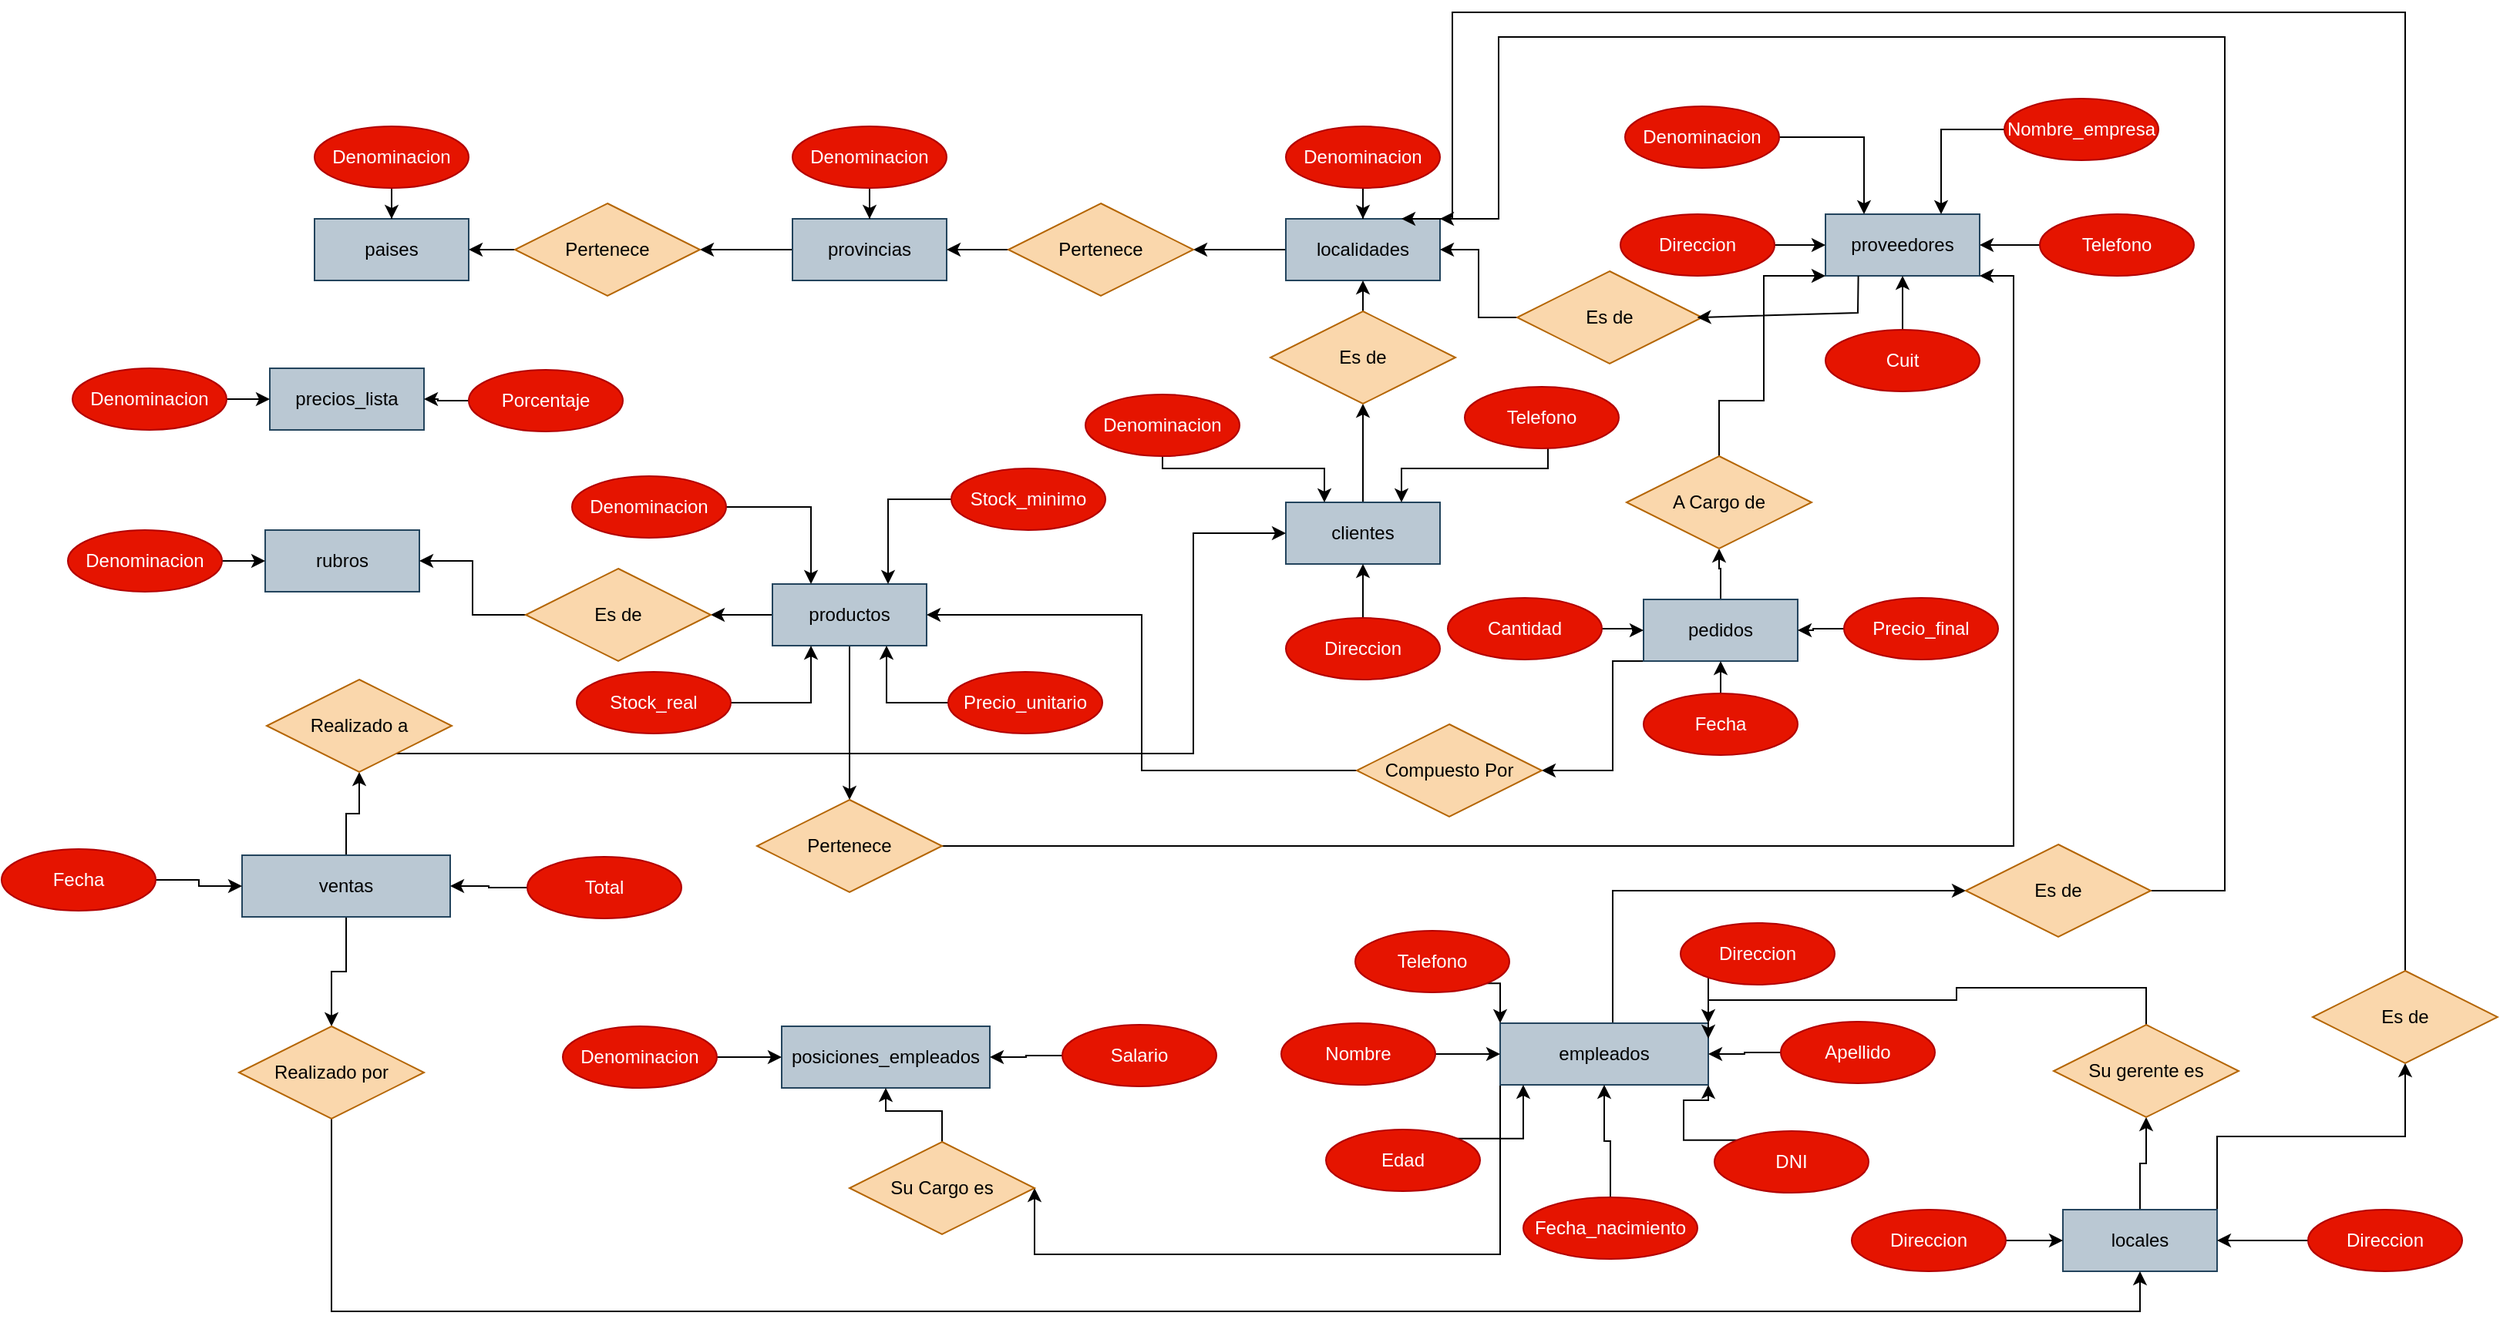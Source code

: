 <mxfile version="21.1.4" type="device">
  <diagram id="R2lEEEUBdFMjLlhIrx00" name="Page-1">
    <mxGraphModel dx="2809" dy="1298" grid="0" gridSize="10" guides="0" tooltips="1" connect="1" arrows="1" fold="1" page="0" pageScale="1" pageWidth="850" pageHeight="1100" math="0" shadow="0" extFonts="Permanent Marker^https://fonts.googleapis.com/css?family=Permanent+Marker">
      <root>
        <mxCell id="0" />
        <mxCell id="1" parent="0" />
        <mxCell id="sMTpCxFETzNP4Xw7vpNc-1" value="paises" style="whiteSpace=wrap;html=1;align=center;fillColor=#bac8d3;strokeColor=#23445d;" vertex="1" parent="1">
          <mxGeometry x="10" y="70" width="100" height="40" as="geometry" />
        </mxCell>
        <mxCell id="sMTpCxFETzNP4Xw7vpNc-4" style="edgeStyle=orthogonalEdgeStyle;rounded=0;orthogonalLoop=1;jettySize=auto;html=1;" edge="1" parent="1" source="sMTpCxFETzNP4Xw7vpNc-2" target="sMTpCxFETzNP4Xw7vpNc-1">
          <mxGeometry relative="1" as="geometry" />
        </mxCell>
        <mxCell id="sMTpCxFETzNP4Xw7vpNc-2" value="Denominacion" style="ellipse;whiteSpace=wrap;html=1;align=center;fillColor=#e51400;strokeColor=#B20000;fontColor=#ffffff;" vertex="1" parent="1">
          <mxGeometry x="10" y="10" width="100" height="40" as="geometry" />
        </mxCell>
        <mxCell id="sMTpCxFETzNP4Xw7vpNc-12" style="edgeStyle=orthogonalEdgeStyle;rounded=0;orthogonalLoop=1;jettySize=auto;html=1;entryX=1;entryY=0.5;entryDx=0;entryDy=0;" edge="1" parent="1" source="sMTpCxFETzNP4Xw7vpNc-7" target="sMTpCxFETzNP4Xw7vpNc-10">
          <mxGeometry relative="1" as="geometry" />
        </mxCell>
        <mxCell id="sMTpCxFETzNP4Xw7vpNc-7" value="provincias" style="whiteSpace=wrap;html=1;align=center;fillColor=#bac8d3;strokeColor=#23445d;" vertex="1" parent="1">
          <mxGeometry x="320" y="70" width="100" height="40" as="geometry" />
        </mxCell>
        <mxCell id="sMTpCxFETzNP4Xw7vpNc-8" style="edgeStyle=orthogonalEdgeStyle;rounded=0;orthogonalLoop=1;jettySize=auto;html=1;" edge="1" parent="1" source="sMTpCxFETzNP4Xw7vpNc-9" target="sMTpCxFETzNP4Xw7vpNc-7">
          <mxGeometry relative="1" as="geometry" />
        </mxCell>
        <mxCell id="sMTpCxFETzNP4Xw7vpNc-9" value="Denominacion" style="ellipse;whiteSpace=wrap;html=1;align=center;fillColor=#e51400;strokeColor=#B20000;fontColor=#ffffff;" vertex="1" parent="1">
          <mxGeometry x="320" y="10" width="100" height="40" as="geometry" />
        </mxCell>
        <mxCell id="sMTpCxFETzNP4Xw7vpNc-13" style="edgeStyle=orthogonalEdgeStyle;rounded=0;orthogonalLoop=1;jettySize=auto;html=1;exitX=0;exitY=0.5;exitDx=0;exitDy=0;" edge="1" parent="1" source="sMTpCxFETzNP4Xw7vpNc-10" target="sMTpCxFETzNP4Xw7vpNc-1">
          <mxGeometry relative="1" as="geometry" />
        </mxCell>
        <mxCell id="sMTpCxFETzNP4Xw7vpNc-10" value="Pertenece" style="shape=rhombus;perimeter=rhombusPerimeter;whiteSpace=wrap;html=1;align=center;fillColor=#fad7ac;strokeColor=#b46504;" vertex="1" parent="1">
          <mxGeometry x="140" y="60" width="120" height="60" as="geometry" />
        </mxCell>
        <mxCell id="sMTpCxFETzNP4Xw7vpNc-14" style="edgeStyle=orthogonalEdgeStyle;rounded=0;orthogonalLoop=1;jettySize=auto;html=1;entryX=1;entryY=0.5;entryDx=0;entryDy=0;" edge="1" parent="1" source="sMTpCxFETzNP4Xw7vpNc-15" target="sMTpCxFETzNP4Xw7vpNc-18">
          <mxGeometry relative="1" as="geometry" />
        </mxCell>
        <mxCell id="sMTpCxFETzNP4Xw7vpNc-15" value="localidades" style="whiteSpace=wrap;html=1;align=center;fillColor=#bac8d3;strokeColor=#23445d;" vertex="1" parent="1">
          <mxGeometry x="640" y="70" width="100" height="40" as="geometry" />
        </mxCell>
        <mxCell id="sMTpCxFETzNP4Xw7vpNc-16" style="edgeStyle=orthogonalEdgeStyle;rounded=0;orthogonalLoop=1;jettySize=auto;html=1;" edge="1" parent="1" source="sMTpCxFETzNP4Xw7vpNc-17" target="sMTpCxFETzNP4Xw7vpNc-15">
          <mxGeometry relative="1" as="geometry" />
        </mxCell>
        <mxCell id="sMTpCxFETzNP4Xw7vpNc-17" value="Denominacion" style="ellipse;whiteSpace=wrap;html=1;align=center;fillColor=#e51400;strokeColor=#B20000;fontColor=#ffffff;" vertex="1" parent="1">
          <mxGeometry x="640" y="10" width="100" height="40" as="geometry" />
        </mxCell>
        <mxCell id="sMTpCxFETzNP4Xw7vpNc-19" style="edgeStyle=orthogonalEdgeStyle;rounded=0;orthogonalLoop=1;jettySize=auto;html=1;" edge="1" parent="1" source="sMTpCxFETzNP4Xw7vpNc-18" target="sMTpCxFETzNP4Xw7vpNc-7">
          <mxGeometry relative="1" as="geometry" />
        </mxCell>
        <mxCell id="sMTpCxFETzNP4Xw7vpNc-18" value="Pertenece" style="shape=rhombus;perimeter=rhombusPerimeter;whiteSpace=wrap;html=1;align=center;fillColor=#fad7ac;strokeColor=#b46504;" vertex="1" parent="1">
          <mxGeometry x="460" y="60" width="120" height="60" as="geometry" />
        </mxCell>
        <mxCell id="sMTpCxFETzNP4Xw7vpNc-28" style="edgeStyle=orthogonalEdgeStyle;rounded=0;orthogonalLoop=1;jettySize=auto;html=1;entryX=0.5;entryY=1;entryDx=0;entryDy=0;" edge="1" parent="1" source="sMTpCxFETzNP4Xw7vpNc-20" target="sMTpCxFETzNP4Xw7vpNc-27">
          <mxGeometry relative="1" as="geometry" />
        </mxCell>
        <mxCell id="sMTpCxFETzNP4Xw7vpNc-20" value="clientes" style="whiteSpace=wrap;html=1;align=center;fillColor=#bac8d3;strokeColor=#23445d;" vertex="1" parent="1">
          <mxGeometry x="640" y="254" width="100" height="40" as="geometry" />
        </mxCell>
        <mxCell id="sMTpCxFETzNP4Xw7vpNc-24" style="edgeStyle=orthogonalEdgeStyle;rounded=0;orthogonalLoop=1;jettySize=auto;html=1;entryX=0.25;entryY=0;entryDx=0;entryDy=0;" edge="1" parent="1" source="sMTpCxFETzNP4Xw7vpNc-21" target="sMTpCxFETzNP4Xw7vpNc-20">
          <mxGeometry relative="1" as="geometry">
            <Array as="points">
              <mxPoint x="560" y="232" />
              <mxPoint x="665" y="232" />
            </Array>
          </mxGeometry>
        </mxCell>
        <mxCell id="sMTpCxFETzNP4Xw7vpNc-21" value="Denominacion" style="ellipse;whiteSpace=wrap;html=1;align=center;fillColor=#e51400;strokeColor=#B20000;fontColor=#ffffff;" vertex="1" parent="1">
          <mxGeometry x="510" y="184" width="100" height="40" as="geometry" />
        </mxCell>
        <mxCell id="sMTpCxFETzNP4Xw7vpNc-26" style="edgeStyle=orthogonalEdgeStyle;rounded=0;orthogonalLoop=1;jettySize=auto;html=1;entryX=0.75;entryY=0;entryDx=0;entryDy=0;" edge="1" parent="1" source="sMTpCxFETzNP4Xw7vpNc-22" target="sMTpCxFETzNP4Xw7vpNc-20">
          <mxGeometry relative="1" as="geometry">
            <Array as="points">
              <mxPoint x="810" y="232" />
              <mxPoint x="715" y="232" />
            </Array>
          </mxGeometry>
        </mxCell>
        <mxCell id="sMTpCxFETzNP4Xw7vpNc-22" value="Telefono" style="ellipse;whiteSpace=wrap;html=1;align=center;fillColor=#e51400;strokeColor=#B20000;fontColor=#ffffff;" vertex="1" parent="1">
          <mxGeometry x="756" y="179" width="100" height="40" as="geometry" />
        </mxCell>
        <mxCell id="sMTpCxFETzNP4Xw7vpNc-25" style="edgeStyle=orthogonalEdgeStyle;rounded=0;orthogonalLoop=1;jettySize=auto;html=1;" edge="1" parent="1" source="sMTpCxFETzNP4Xw7vpNc-23" target="sMTpCxFETzNP4Xw7vpNc-20">
          <mxGeometry relative="1" as="geometry" />
        </mxCell>
        <mxCell id="sMTpCxFETzNP4Xw7vpNc-23" value="Direccion" style="ellipse;whiteSpace=wrap;html=1;align=center;fillColor=#e51400;strokeColor=#B20000;fontColor=#ffffff;" vertex="1" parent="1">
          <mxGeometry x="640" y="329" width="100" height="40" as="geometry" />
        </mxCell>
        <mxCell id="sMTpCxFETzNP4Xw7vpNc-29" style="edgeStyle=orthogonalEdgeStyle;rounded=0;orthogonalLoop=1;jettySize=auto;html=1;exitX=0.5;exitY=0;exitDx=0;exitDy=0;entryX=0.5;entryY=1;entryDx=0;entryDy=0;" edge="1" parent="1" source="sMTpCxFETzNP4Xw7vpNc-27" target="sMTpCxFETzNP4Xw7vpNc-15">
          <mxGeometry relative="1" as="geometry" />
        </mxCell>
        <mxCell id="sMTpCxFETzNP4Xw7vpNc-27" value="Es de" style="shape=rhombus;perimeter=rhombusPerimeter;whiteSpace=wrap;html=1;align=center;fillColor=#fad7ac;strokeColor=#b46504;" vertex="1" parent="1">
          <mxGeometry x="630" y="130" width="120" height="60" as="geometry" />
        </mxCell>
        <mxCell id="sMTpCxFETzNP4Xw7vpNc-30" value="precios_lista" style="whiteSpace=wrap;html=1;align=center;fillColor=#bac8d3;strokeColor=#23445d;" vertex="1" parent="1">
          <mxGeometry x="-19" y="167" width="100" height="40" as="geometry" />
        </mxCell>
        <mxCell id="sMTpCxFETzNP4Xw7vpNc-34" style="edgeStyle=orthogonalEdgeStyle;rounded=0;orthogonalLoop=1;jettySize=auto;html=1;" edge="1" parent="1" source="sMTpCxFETzNP4Xw7vpNc-31" target="sMTpCxFETzNP4Xw7vpNc-30">
          <mxGeometry relative="1" as="geometry" />
        </mxCell>
        <mxCell id="sMTpCxFETzNP4Xw7vpNc-31" value="Denominacion" style="ellipse;whiteSpace=wrap;html=1;align=center;fillColor=#e51400;strokeColor=#B20000;fontColor=#ffffff;" vertex="1" parent="1">
          <mxGeometry x="-147" y="167" width="100" height="40" as="geometry" />
        </mxCell>
        <mxCell id="sMTpCxFETzNP4Xw7vpNc-33" style="edgeStyle=orthogonalEdgeStyle;rounded=0;orthogonalLoop=1;jettySize=auto;html=1;" edge="1" parent="1" source="sMTpCxFETzNP4Xw7vpNc-32" target="sMTpCxFETzNP4Xw7vpNc-30">
          <mxGeometry relative="1" as="geometry" />
        </mxCell>
        <mxCell id="sMTpCxFETzNP4Xw7vpNc-32" value="Porcentaje" style="ellipse;whiteSpace=wrap;html=1;align=center;fillColor=#e51400;strokeColor=#B20000;fontColor=#ffffff;" vertex="1" parent="1">
          <mxGeometry x="110" y="168" width="100" height="40" as="geometry" />
        </mxCell>
        <mxCell id="sMTpCxFETzNP4Xw7vpNc-39" value="rubros" style="whiteSpace=wrap;html=1;align=center;fillColor=#bac8d3;strokeColor=#23445d;" vertex="1" parent="1">
          <mxGeometry x="-22" y="272" width="100" height="40" as="geometry" />
        </mxCell>
        <mxCell id="sMTpCxFETzNP4Xw7vpNc-41" style="edgeStyle=orthogonalEdgeStyle;rounded=0;orthogonalLoop=1;jettySize=auto;html=1;" edge="1" parent="1" source="sMTpCxFETzNP4Xw7vpNc-40" target="sMTpCxFETzNP4Xw7vpNc-39">
          <mxGeometry relative="1" as="geometry" />
        </mxCell>
        <mxCell id="sMTpCxFETzNP4Xw7vpNc-40" value="Denominacion" style="ellipse;whiteSpace=wrap;html=1;align=center;fillColor=#e51400;strokeColor=#B20000;fontColor=#ffffff;" vertex="1" parent="1">
          <mxGeometry x="-150" y="272" width="100" height="40" as="geometry" />
        </mxCell>
        <mxCell id="sMTpCxFETzNP4Xw7vpNc-42" value="proveedores" style="whiteSpace=wrap;html=1;align=center;fillColor=#bac8d3;strokeColor=#23445d;" vertex="1" parent="1">
          <mxGeometry x="990" y="67" width="100" height="40" as="geometry" />
        </mxCell>
        <mxCell id="sMTpCxFETzNP4Xw7vpNc-48" style="edgeStyle=orthogonalEdgeStyle;rounded=0;orthogonalLoop=1;jettySize=auto;html=1;entryX=0.25;entryY=0;entryDx=0;entryDy=0;" edge="1" parent="1" source="sMTpCxFETzNP4Xw7vpNc-43" target="sMTpCxFETzNP4Xw7vpNc-42">
          <mxGeometry relative="1" as="geometry" />
        </mxCell>
        <mxCell id="sMTpCxFETzNP4Xw7vpNc-43" value="Denominacion" style="ellipse;whiteSpace=wrap;html=1;align=center;fillColor=#e51400;strokeColor=#B20000;fontColor=#ffffff;" vertex="1" parent="1">
          <mxGeometry x="860" y="-3" width="100" height="40" as="geometry" />
        </mxCell>
        <mxCell id="sMTpCxFETzNP4Xw7vpNc-49" style="edgeStyle=orthogonalEdgeStyle;rounded=0;orthogonalLoop=1;jettySize=auto;html=1;entryX=0.75;entryY=0;entryDx=0;entryDy=0;" edge="1" parent="1" source="sMTpCxFETzNP4Xw7vpNc-44" target="sMTpCxFETzNP4Xw7vpNc-42">
          <mxGeometry relative="1" as="geometry" />
        </mxCell>
        <mxCell id="sMTpCxFETzNP4Xw7vpNc-44" value="Nombre_empresa" style="ellipse;whiteSpace=wrap;html=1;align=center;fillColor=#e51400;strokeColor=#B20000;fontColor=#ffffff;" vertex="1" parent="1">
          <mxGeometry x="1106" y="-8" width="100" height="40" as="geometry" />
        </mxCell>
        <mxCell id="sMTpCxFETzNP4Xw7vpNc-52" style="edgeStyle=orthogonalEdgeStyle;rounded=0;orthogonalLoop=1;jettySize=auto;html=1;" edge="1" parent="1" source="sMTpCxFETzNP4Xw7vpNc-45" target="sMTpCxFETzNP4Xw7vpNc-42">
          <mxGeometry relative="1" as="geometry" />
        </mxCell>
        <mxCell id="sMTpCxFETzNP4Xw7vpNc-45" value="Cuit" style="ellipse;whiteSpace=wrap;html=1;align=center;fillColor=#e51400;strokeColor=#B20000;fontColor=#ffffff;" vertex="1" parent="1">
          <mxGeometry x="990" y="142" width="100" height="40" as="geometry" />
        </mxCell>
        <mxCell id="sMTpCxFETzNP4Xw7vpNc-51" style="edgeStyle=orthogonalEdgeStyle;rounded=0;orthogonalLoop=1;jettySize=auto;html=1;" edge="1" parent="1" source="sMTpCxFETzNP4Xw7vpNc-46" target="sMTpCxFETzNP4Xw7vpNc-42">
          <mxGeometry relative="1" as="geometry" />
        </mxCell>
        <mxCell id="sMTpCxFETzNP4Xw7vpNc-46" value="Direccion" style="ellipse;whiteSpace=wrap;html=1;align=center;fillColor=#e51400;strokeColor=#B20000;fontColor=#ffffff;" vertex="1" parent="1">
          <mxGeometry x="857" y="67" width="100" height="40" as="geometry" />
        </mxCell>
        <mxCell id="sMTpCxFETzNP4Xw7vpNc-50" style="edgeStyle=orthogonalEdgeStyle;rounded=0;orthogonalLoop=1;jettySize=auto;html=1;" edge="1" parent="1" source="sMTpCxFETzNP4Xw7vpNc-47" target="sMTpCxFETzNP4Xw7vpNc-42">
          <mxGeometry relative="1" as="geometry" />
        </mxCell>
        <mxCell id="sMTpCxFETzNP4Xw7vpNc-47" value="Telefono" style="ellipse;whiteSpace=wrap;html=1;align=center;fillColor=#e51400;strokeColor=#B20000;fontColor=#ffffff;" vertex="1" parent="1">
          <mxGeometry x="1129" y="67" width="100" height="40" as="geometry" />
        </mxCell>
        <mxCell id="sMTpCxFETzNP4Xw7vpNc-55" style="edgeStyle=orthogonalEdgeStyle;rounded=0;orthogonalLoop=1;jettySize=auto;html=1;" edge="1" parent="1" source="sMTpCxFETzNP4Xw7vpNc-53" target="sMTpCxFETzNP4Xw7vpNc-15">
          <mxGeometry relative="1" as="geometry" />
        </mxCell>
        <mxCell id="sMTpCxFETzNP4Xw7vpNc-53" value="Es de" style="shape=rhombus;perimeter=rhombusPerimeter;whiteSpace=wrap;html=1;align=center;fillColor=#fad7ac;strokeColor=#b46504;" vertex="1" parent="1">
          <mxGeometry x="790" y="104" width="120" height="60" as="geometry" />
        </mxCell>
        <mxCell id="sMTpCxFETzNP4Xw7vpNc-54" value="" style="endArrow=classic;html=1;rounded=0;exitX=0.213;exitY=1.004;exitDx=0;exitDy=0;exitPerimeter=0;entryX=0.973;entryY=0.5;entryDx=0;entryDy=0;entryPerimeter=0;" edge="1" parent="1" source="sMTpCxFETzNP4Xw7vpNc-42" target="sMTpCxFETzNP4Xw7vpNc-53">
          <mxGeometry width="50" height="50" relative="1" as="geometry">
            <mxPoint x="717" y="154" as="sourcePoint" />
            <mxPoint x="767" y="104" as="targetPoint" />
            <Array as="points">
              <mxPoint x="1011" y="131" />
            </Array>
          </mxGeometry>
        </mxCell>
        <mxCell id="sMTpCxFETzNP4Xw7vpNc-70" style="edgeStyle=orthogonalEdgeStyle;rounded=0;orthogonalLoop=1;jettySize=auto;html=1;entryX=0.5;entryY=0;entryDx=0;entryDy=0;" edge="1" parent="1" source="sMTpCxFETzNP4Xw7vpNc-56" target="sMTpCxFETzNP4Xw7vpNc-69">
          <mxGeometry relative="1" as="geometry" />
        </mxCell>
        <mxCell id="sMTpCxFETzNP4Xw7vpNc-73" style="edgeStyle=orthogonalEdgeStyle;rounded=0;orthogonalLoop=1;jettySize=auto;html=1;entryX=1;entryY=0.5;entryDx=0;entryDy=0;" edge="1" parent="1" source="sMTpCxFETzNP4Xw7vpNc-56" target="sMTpCxFETzNP4Xw7vpNc-72">
          <mxGeometry relative="1" as="geometry" />
        </mxCell>
        <mxCell id="sMTpCxFETzNP4Xw7vpNc-56" value="productos" style="whiteSpace=wrap;html=1;align=center;fillColor=#bac8d3;strokeColor=#23445d;" vertex="1" parent="1">
          <mxGeometry x="307" y="307" width="100" height="40" as="geometry" />
        </mxCell>
        <mxCell id="sMTpCxFETzNP4Xw7vpNc-57" style="edgeStyle=orthogonalEdgeStyle;rounded=0;orthogonalLoop=1;jettySize=auto;html=1;entryX=0.25;entryY=0;entryDx=0;entryDy=0;" edge="1" parent="1" source="sMTpCxFETzNP4Xw7vpNc-58" target="sMTpCxFETzNP4Xw7vpNc-56">
          <mxGeometry relative="1" as="geometry" />
        </mxCell>
        <mxCell id="sMTpCxFETzNP4Xw7vpNc-58" value="Denominacion" style="ellipse;whiteSpace=wrap;html=1;align=center;fillColor=#e51400;strokeColor=#B20000;fontColor=#ffffff;" vertex="1" parent="1">
          <mxGeometry x="177" y="237" width="100" height="40" as="geometry" />
        </mxCell>
        <mxCell id="sMTpCxFETzNP4Xw7vpNc-59" style="edgeStyle=orthogonalEdgeStyle;rounded=0;orthogonalLoop=1;jettySize=auto;html=1;entryX=0.75;entryY=0;entryDx=0;entryDy=0;" edge="1" parent="1" source="sMTpCxFETzNP4Xw7vpNc-60" target="sMTpCxFETzNP4Xw7vpNc-56">
          <mxGeometry relative="1" as="geometry" />
        </mxCell>
        <mxCell id="sMTpCxFETzNP4Xw7vpNc-60" value="Stock_minimo" style="ellipse;whiteSpace=wrap;html=1;align=center;fillColor=#e51400;strokeColor=#B20000;fontColor=#ffffff;" vertex="1" parent="1">
          <mxGeometry x="423" y="232" width="100" height="40" as="geometry" />
        </mxCell>
        <mxCell id="sMTpCxFETzNP4Xw7vpNc-63" style="edgeStyle=orthogonalEdgeStyle;rounded=0;orthogonalLoop=1;jettySize=auto;html=1;" edge="1" parent="1" source="sMTpCxFETzNP4Xw7vpNc-64" target="sMTpCxFETzNP4Xw7vpNc-56">
          <mxGeometry relative="1" as="geometry">
            <Array as="points">
              <mxPoint x="332" y="384" />
            </Array>
          </mxGeometry>
        </mxCell>
        <mxCell id="sMTpCxFETzNP4Xw7vpNc-64" value="Stock_real" style="ellipse;whiteSpace=wrap;html=1;align=center;fillColor=#e51400;strokeColor=#B20000;fontColor=#ffffff;" vertex="1" parent="1">
          <mxGeometry x="180" y="364" width="100" height="40" as="geometry" />
        </mxCell>
        <mxCell id="sMTpCxFETzNP4Xw7vpNc-65" style="edgeStyle=orthogonalEdgeStyle;rounded=0;orthogonalLoop=1;jettySize=auto;html=1;" edge="1" parent="1" source="sMTpCxFETzNP4Xw7vpNc-66" target="sMTpCxFETzNP4Xw7vpNc-56">
          <mxGeometry relative="1" as="geometry">
            <Array as="points">
              <mxPoint x="381" y="384" />
            </Array>
          </mxGeometry>
        </mxCell>
        <mxCell id="sMTpCxFETzNP4Xw7vpNc-66" value="Precio_unitario" style="ellipse;whiteSpace=wrap;html=1;align=center;fillColor=#e51400;strokeColor=#B20000;fontColor=#ffffff;" vertex="1" parent="1">
          <mxGeometry x="421" y="364" width="100" height="40" as="geometry" />
        </mxCell>
        <mxCell id="sMTpCxFETzNP4Xw7vpNc-71" style="edgeStyle=orthogonalEdgeStyle;rounded=0;orthogonalLoop=1;jettySize=auto;html=1;exitX=1;exitY=0.5;exitDx=0;exitDy=0;entryX=1;entryY=1;entryDx=0;entryDy=0;" edge="1" parent="1" source="sMTpCxFETzNP4Xw7vpNc-69" target="sMTpCxFETzNP4Xw7vpNc-42">
          <mxGeometry relative="1" as="geometry">
            <Array as="points">
              <mxPoint x="1112" y="477" />
              <mxPoint x="1112" y="107" />
            </Array>
          </mxGeometry>
        </mxCell>
        <mxCell id="sMTpCxFETzNP4Xw7vpNc-69" value="Pertenece" style="shape=rhombus;perimeter=rhombusPerimeter;whiteSpace=wrap;html=1;align=center;fillColor=#fad7ac;strokeColor=#b46504;" vertex="1" parent="1">
          <mxGeometry x="297" y="447" width="120" height="60" as="geometry" />
        </mxCell>
        <mxCell id="sMTpCxFETzNP4Xw7vpNc-74" style="edgeStyle=orthogonalEdgeStyle;rounded=0;orthogonalLoop=1;jettySize=auto;html=1;" edge="1" parent="1" source="sMTpCxFETzNP4Xw7vpNc-72" target="sMTpCxFETzNP4Xw7vpNc-39">
          <mxGeometry relative="1" as="geometry" />
        </mxCell>
        <mxCell id="sMTpCxFETzNP4Xw7vpNc-72" value="Es de" style="shape=rhombus;perimeter=rhombusPerimeter;whiteSpace=wrap;html=1;align=center;fillColor=#fad7ac;strokeColor=#b46504;" vertex="1" parent="1">
          <mxGeometry x="147" y="297" width="120" height="60" as="geometry" />
        </mxCell>
        <mxCell id="sMTpCxFETzNP4Xw7vpNc-86" style="edgeStyle=orthogonalEdgeStyle;rounded=0;orthogonalLoop=1;jettySize=auto;html=1;exitX=0;exitY=1;exitDx=0;exitDy=0;entryX=1;entryY=0.5;entryDx=0;entryDy=0;" edge="1" parent="1" source="sMTpCxFETzNP4Xw7vpNc-75" target="sMTpCxFETzNP4Xw7vpNc-85">
          <mxGeometry relative="1" as="geometry">
            <Array as="points">
              <mxPoint x="852" y="357" />
              <mxPoint x="852" y="428" />
            </Array>
          </mxGeometry>
        </mxCell>
        <mxCell id="sMTpCxFETzNP4Xw7vpNc-89" style="edgeStyle=orthogonalEdgeStyle;rounded=0;orthogonalLoop=1;jettySize=auto;html=1;" edge="1" parent="1" source="sMTpCxFETzNP4Xw7vpNc-75" target="sMTpCxFETzNP4Xw7vpNc-88">
          <mxGeometry relative="1" as="geometry" />
        </mxCell>
        <mxCell id="sMTpCxFETzNP4Xw7vpNc-75" value="pedidos" style="whiteSpace=wrap;html=1;align=center;fillColor=#bac8d3;strokeColor=#23445d;" vertex="1" parent="1">
          <mxGeometry x="872" y="317" width="100" height="40" as="geometry" />
        </mxCell>
        <mxCell id="sMTpCxFETzNP4Xw7vpNc-82" style="edgeStyle=orthogonalEdgeStyle;rounded=0;orthogonalLoop=1;jettySize=auto;html=1;" edge="1" parent="1" source="sMTpCxFETzNP4Xw7vpNc-78" target="sMTpCxFETzNP4Xw7vpNc-75">
          <mxGeometry relative="1" as="geometry" />
        </mxCell>
        <mxCell id="sMTpCxFETzNP4Xw7vpNc-78" value="Fecha" style="ellipse;whiteSpace=wrap;html=1;align=center;fillColor=#e51400;strokeColor=#B20000;fontColor=#ffffff;" vertex="1" parent="1">
          <mxGeometry x="872" y="378" width="100" height="40" as="geometry" />
        </mxCell>
        <mxCell id="sMTpCxFETzNP4Xw7vpNc-83" style="edgeStyle=orthogonalEdgeStyle;rounded=0;orthogonalLoop=1;jettySize=auto;html=1;" edge="1" parent="1" source="sMTpCxFETzNP4Xw7vpNc-79" target="sMTpCxFETzNP4Xw7vpNc-75">
          <mxGeometry relative="1" as="geometry" />
        </mxCell>
        <mxCell id="sMTpCxFETzNP4Xw7vpNc-79" value="Cantidad" style="ellipse;whiteSpace=wrap;html=1;align=center;fillColor=#e51400;strokeColor=#B20000;fontColor=#ffffff;" vertex="1" parent="1">
          <mxGeometry x="745" y="316" width="100" height="40" as="geometry" />
        </mxCell>
        <mxCell id="sMTpCxFETzNP4Xw7vpNc-84" style="edgeStyle=orthogonalEdgeStyle;rounded=0;orthogonalLoop=1;jettySize=auto;html=1;" edge="1" parent="1" source="sMTpCxFETzNP4Xw7vpNc-80" target="sMTpCxFETzNP4Xw7vpNc-75">
          <mxGeometry relative="1" as="geometry" />
        </mxCell>
        <mxCell id="sMTpCxFETzNP4Xw7vpNc-80" value="Precio_final" style="ellipse;whiteSpace=wrap;html=1;align=center;fillColor=#e51400;strokeColor=#B20000;fontColor=#ffffff;" vertex="1" parent="1">
          <mxGeometry x="1002" y="316" width="100" height="40" as="geometry" />
        </mxCell>
        <mxCell id="sMTpCxFETzNP4Xw7vpNc-87" style="edgeStyle=orthogonalEdgeStyle;rounded=0;orthogonalLoop=1;jettySize=auto;html=1;entryX=1;entryY=0.5;entryDx=0;entryDy=0;" edge="1" parent="1" source="sMTpCxFETzNP4Xw7vpNc-85" target="sMTpCxFETzNP4Xw7vpNc-56">
          <mxGeometry relative="1" as="geometry" />
        </mxCell>
        <mxCell id="sMTpCxFETzNP4Xw7vpNc-85" value="Compuesto Por" style="shape=rhombus;perimeter=rhombusPerimeter;whiteSpace=wrap;html=1;align=center;fillColor=#fad7ac;strokeColor=#b46504;" vertex="1" parent="1">
          <mxGeometry x="686" y="398" width="120" height="60" as="geometry" />
        </mxCell>
        <mxCell id="sMTpCxFETzNP4Xw7vpNc-90" style="edgeStyle=orthogonalEdgeStyle;rounded=0;orthogonalLoop=1;jettySize=auto;html=1;entryX=0;entryY=1;entryDx=0;entryDy=0;exitX=0.5;exitY=0;exitDx=0;exitDy=0;" edge="1" parent="1" source="sMTpCxFETzNP4Xw7vpNc-88" target="sMTpCxFETzNP4Xw7vpNc-42">
          <mxGeometry relative="1" as="geometry">
            <Array as="points">
              <mxPoint x="921" y="188" />
              <mxPoint x="950" y="188" />
              <mxPoint x="950" y="107" />
            </Array>
          </mxGeometry>
        </mxCell>
        <mxCell id="sMTpCxFETzNP4Xw7vpNc-88" value="A Cargo de" style="shape=rhombus;perimeter=rhombusPerimeter;whiteSpace=wrap;html=1;align=center;fillColor=#fad7ac;strokeColor=#b46504;" vertex="1" parent="1">
          <mxGeometry x="861" y="224" width="120" height="60" as="geometry" />
        </mxCell>
        <mxCell id="sMTpCxFETzNP4Xw7vpNc-91" value="posiciones_empleados" style="whiteSpace=wrap;html=1;align=center;fillColor=#bac8d3;strokeColor=#23445d;" vertex="1" parent="1">
          <mxGeometry x="313" y="594" width="135" height="40" as="geometry" />
        </mxCell>
        <mxCell id="sMTpCxFETzNP4Xw7vpNc-95" style="edgeStyle=orthogonalEdgeStyle;rounded=0;orthogonalLoop=1;jettySize=auto;html=1;" edge="1" parent="1" source="sMTpCxFETzNP4Xw7vpNc-92" target="sMTpCxFETzNP4Xw7vpNc-91">
          <mxGeometry relative="1" as="geometry" />
        </mxCell>
        <mxCell id="sMTpCxFETzNP4Xw7vpNc-92" value="Denominacion" style="ellipse;whiteSpace=wrap;html=1;align=center;fillColor=#e51400;strokeColor=#B20000;fontColor=#ffffff;" vertex="1" parent="1">
          <mxGeometry x="171" y="594" width="100" height="40" as="geometry" />
        </mxCell>
        <mxCell id="sMTpCxFETzNP4Xw7vpNc-94" style="edgeStyle=orthogonalEdgeStyle;rounded=0;orthogonalLoop=1;jettySize=auto;html=1;entryX=1;entryY=0.5;entryDx=0;entryDy=0;" edge="1" parent="1" source="sMTpCxFETzNP4Xw7vpNc-93" target="sMTpCxFETzNP4Xw7vpNc-91">
          <mxGeometry relative="1" as="geometry" />
        </mxCell>
        <mxCell id="sMTpCxFETzNP4Xw7vpNc-93" value="Salario" style="ellipse;whiteSpace=wrap;html=1;align=center;fillColor=#e51400;strokeColor=#B20000;fontColor=#ffffff;" vertex="1" parent="1">
          <mxGeometry x="495" y="593" width="100" height="40" as="geometry" />
        </mxCell>
        <mxCell id="sMTpCxFETzNP4Xw7vpNc-112" style="edgeStyle=orthogonalEdgeStyle;rounded=0;orthogonalLoop=1;jettySize=auto;html=1;exitX=0;exitY=1;exitDx=0;exitDy=0;entryX=1;entryY=0.5;entryDx=0;entryDy=0;" edge="1" parent="1" source="sMTpCxFETzNP4Xw7vpNc-96" target="sMTpCxFETzNP4Xw7vpNc-111">
          <mxGeometry relative="1" as="geometry">
            <Array as="points">
              <mxPoint x="779" y="742" />
              <mxPoint x="477" y="742" />
            </Array>
          </mxGeometry>
        </mxCell>
        <mxCell id="sMTpCxFETzNP4Xw7vpNc-115" style="edgeStyle=orthogonalEdgeStyle;rounded=0;orthogonalLoop=1;jettySize=auto;html=1;entryX=0;entryY=0.5;entryDx=0;entryDy=0;" edge="1" parent="1" source="sMTpCxFETzNP4Xw7vpNc-96" target="sMTpCxFETzNP4Xw7vpNc-114">
          <mxGeometry relative="1" as="geometry">
            <Array as="points">
              <mxPoint x="852" y="506" />
            </Array>
          </mxGeometry>
        </mxCell>
        <mxCell id="sMTpCxFETzNP4Xw7vpNc-96" value="empleados" style="whiteSpace=wrap;html=1;align=center;fillColor=#bac8d3;strokeColor=#23445d;" vertex="1" parent="1">
          <mxGeometry x="779" y="592" width="135" height="40" as="geometry" />
        </mxCell>
        <mxCell id="sMTpCxFETzNP4Xw7vpNc-104" style="edgeStyle=orthogonalEdgeStyle;rounded=0;orthogonalLoop=1;jettySize=auto;html=1;" edge="1" parent="1" source="sMTpCxFETzNP4Xw7vpNc-97" target="sMTpCxFETzNP4Xw7vpNc-96">
          <mxGeometry relative="1" as="geometry" />
        </mxCell>
        <mxCell id="sMTpCxFETzNP4Xw7vpNc-97" value="Nombre" style="ellipse;whiteSpace=wrap;html=1;align=center;fillColor=#e51400;strokeColor=#B20000;fontColor=#ffffff;" vertex="1" parent="1">
          <mxGeometry x="637" y="592" width="100" height="40" as="geometry" />
        </mxCell>
        <mxCell id="sMTpCxFETzNP4Xw7vpNc-107" value="" style="edgeStyle=orthogonalEdgeStyle;rounded=0;orthogonalLoop=1;jettySize=auto;html=1;" edge="1" parent="1" source="sMTpCxFETzNP4Xw7vpNc-98" target="sMTpCxFETzNP4Xw7vpNc-96">
          <mxGeometry relative="1" as="geometry" />
        </mxCell>
        <mxCell id="sMTpCxFETzNP4Xw7vpNc-98" value="Apellido" style="ellipse;whiteSpace=wrap;html=1;align=center;fillColor=#e51400;strokeColor=#B20000;fontColor=#ffffff;" vertex="1" parent="1">
          <mxGeometry x="961" y="591" width="100" height="40" as="geometry" />
        </mxCell>
        <mxCell id="sMTpCxFETzNP4Xw7vpNc-110" style="edgeStyle=orthogonalEdgeStyle;rounded=0;orthogonalLoop=1;jettySize=auto;html=1;exitX=1;exitY=0;exitDx=0;exitDy=0;entryX=0.111;entryY=1.001;entryDx=0;entryDy=0;entryPerimeter=0;" edge="1" parent="1" source="sMTpCxFETzNP4Xw7vpNc-99" target="sMTpCxFETzNP4Xw7vpNc-96">
          <mxGeometry relative="1" as="geometry" />
        </mxCell>
        <mxCell id="sMTpCxFETzNP4Xw7vpNc-99" value="Edad" style="ellipse;whiteSpace=wrap;html=1;align=center;fillColor=#e51400;strokeColor=#B20000;fontColor=#ffffff;" vertex="1" parent="1">
          <mxGeometry x="666" y="661" width="100" height="40" as="geometry" />
        </mxCell>
        <mxCell id="sMTpCxFETzNP4Xw7vpNc-108" style="edgeStyle=orthogonalEdgeStyle;rounded=0;orthogonalLoop=1;jettySize=auto;html=1;exitX=0;exitY=0;exitDx=0;exitDy=0;entryX=1;entryY=1;entryDx=0;entryDy=0;" edge="1" parent="1" source="sMTpCxFETzNP4Xw7vpNc-100" target="sMTpCxFETzNP4Xw7vpNc-96">
          <mxGeometry relative="1" as="geometry" />
        </mxCell>
        <mxCell id="sMTpCxFETzNP4Xw7vpNc-100" value="DNI" style="ellipse;whiteSpace=wrap;html=1;align=center;fillColor=#e51400;strokeColor=#B20000;fontColor=#ffffff;" vertex="1" parent="1">
          <mxGeometry x="918" y="662" width="100" height="40" as="geometry" />
        </mxCell>
        <mxCell id="sMTpCxFETzNP4Xw7vpNc-105" style="edgeStyle=orthogonalEdgeStyle;rounded=0;orthogonalLoop=1;jettySize=auto;html=1;exitX=1;exitY=1;exitDx=0;exitDy=0;entryX=0;entryY=0;entryDx=0;entryDy=0;" edge="1" parent="1" source="sMTpCxFETzNP4Xw7vpNc-101" target="sMTpCxFETzNP4Xw7vpNc-96">
          <mxGeometry relative="1" as="geometry" />
        </mxCell>
        <mxCell id="sMTpCxFETzNP4Xw7vpNc-101" value="Telefono" style="ellipse;whiteSpace=wrap;html=1;align=center;fillColor=#e51400;strokeColor=#B20000;fontColor=#ffffff;" vertex="1" parent="1">
          <mxGeometry x="685" y="532" width="100" height="40" as="geometry" />
        </mxCell>
        <mxCell id="sMTpCxFETzNP4Xw7vpNc-106" style="edgeStyle=orthogonalEdgeStyle;rounded=0;orthogonalLoop=1;jettySize=auto;html=1;exitX=0;exitY=1;exitDx=0;exitDy=0;entryX=1;entryY=0;entryDx=0;entryDy=0;" edge="1" parent="1" source="sMTpCxFETzNP4Xw7vpNc-102" target="sMTpCxFETzNP4Xw7vpNc-96">
          <mxGeometry relative="1" as="geometry" />
        </mxCell>
        <mxCell id="sMTpCxFETzNP4Xw7vpNc-102" value="Direccion" style="ellipse;whiteSpace=wrap;html=1;align=center;fillColor=#e51400;strokeColor=#B20000;fontColor=#ffffff;" vertex="1" parent="1">
          <mxGeometry x="896" y="527" width="100" height="40" as="geometry" />
        </mxCell>
        <mxCell id="sMTpCxFETzNP4Xw7vpNc-109" style="edgeStyle=orthogonalEdgeStyle;rounded=0;orthogonalLoop=1;jettySize=auto;html=1;entryX=0.5;entryY=1;entryDx=0;entryDy=0;" edge="1" parent="1" source="sMTpCxFETzNP4Xw7vpNc-103" target="sMTpCxFETzNP4Xw7vpNc-96">
          <mxGeometry relative="1" as="geometry" />
        </mxCell>
        <mxCell id="sMTpCxFETzNP4Xw7vpNc-103" value="Fecha_nacimiento" style="ellipse;whiteSpace=wrap;html=1;align=center;fillColor=#e51400;strokeColor=#B20000;fontColor=#ffffff;" vertex="1" parent="1">
          <mxGeometry x="794" y="705" width="113" height="40" as="geometry" />
        </mxCell>
        <mxCell id="sMTpCxFETzNP4Xw7vpNc-113" style="edgeStyle=orthogonalEdgeStyle;rounded=0;orthogonalLoop=1;jettySize=auto;html=1;exitX=0.5;exitY=0;exitDx=0;exitDy=0;" edge="1" parent="1" source="sMTpCxFETzNP4Xw7vpNc-111" target="sMTpCxFETzNP4Xw7vpNc-91">
          <mxGeometry relative="1" as="geometry" />
        </mxCell>
        <mxCell id="sMTpCxFETzNP4Xw7vpNc-111" value="Su Cargo es" style="shape=rhombus;perimeter=rhombusPerimeter;whiteSpace=wrap;html=1;align=center;fillColor=#fad7ac;strokeColor=#b46504;" vertex="1" parent="1">
          <mxGeometry x="357" y="669" width="120" height="60" as="geometry" />
        </mxCell>
        <mxCell id="sMTpCxFETzNP4Xw7vpNc-116" style="edgeStyle=orthogonalEdgeStyle;rounded=0;orthogonalLoop=1;jettySize=auto;html=1;entryX=1;entryY=0;entryDx=0;entryDy=0;" edge="1" parent="1" source="sMTpCxFETzNP4Xw7vpNc-114" target="sMTpCxFETzNP4Xw7vpNc-15">
          <mxGeometry relative="1" as="geometry">
            <Array as="points">
              <mxPoint x="1249" y="506" />
              <mxPoint x="1249" y="-48" />
              <mxPoint x="778" y="-48" />
              <mxPoint x="778" y="70" />
            </Array>
          </mxGeometry>
        </mxCell>
        <mxCell id="sMTpCxFETzNP4Xw7vpNc-114" value="Es de" style="shape=rhombus;perimeter=rhombusPerimeter;whiteSpace=wrap;html=1;align=center;fillColor=#fad7ac;strokeColor=#b46504;" vertex="1" parent="1">
          <mxGeometry x="1081" y="476" width="120" height="60" as="geometry" />
        </mxCell>
        <mxCell id="sMTpCxFETzNP4Xw7vpNc-123" style="edgeStyle=orthogonalEdgeStyle;rounded=0;orthogonalLoop=1;jettySize=auto;html=1;" edge="1" parent="1" source="sMTpCxFETzNP4Xw7vpNc-117" target="sMTpCxFETzNP4Xw7vpNc-122">
          <mxGeometry relative="1" as="geometry" />
        </mxCell>
        <mxCell id="sMTpCxFETzNP4Xw7vpNc-126" style="edgeStyle=orthogonalEdgeStyle;rounded=0;orthogonalLoop=1;jettySize=auto;html=1;exitX=1;exitY=0;exitDx=0;exitDy=0;" edge="1" parent="1" source="sMTpCxFETzNP4Xw7vpNc-117" target="sMTpCxFETzNP4Xw7vpNc-125">
          <mxGeometry relative="1" as="geometry" />
        </mxCell>
        <mxCell id="sMTpCxFETzNP4Xw7vpNc-117" value="locales" style="whiteSpace=wrap;html=1;align=center;fillColor=#bac8d3;strokeColor=#23445d;" vertex="1" parent="1">
          <mxGeometry x="1144" y="713" width="100" height="40" as="geometry" />
        </mxCell>
        <mxCell id="sMTpCxFETzNP4Xw7vpNc-120" style="edgeStyle=orthogonalEdgeStyle;rounded=0;orthogonalLoop=1;jettySize=auto;html=1;" edge="1" parent="1" source="sMTpCxFETzNP4Xw7vpNc-118" target="sMTpCxFETzNP4Xw7vpNc-117">
          <mxGeometry relative="1" as="geometry" />
        </mxCell>
        <mxCell id="sMTpCxFETzNP4Xw7vpNc-118" value="Direccion" style="ellipse;whiteSpace=wrap;html=1;align=center;fillColor=#e51400;strokeColor=#B20000;fontColor=#ffffff;" vertex="1" parent="1">
          <mxGeometry x="1303" y="713" width="100" height="40" as="geometry" />
        </mxCell>
        <mxCell id="sMTpCxFETzNP4Xw7vpNc-121" style="edgeStyle=orthogonalEdgeStyle;rounded=0;orthogonalLoop=1;jettySize=auto;html=1;entryX=0;entryY=0.5;entryDx=0;entryDy=0;" edge="1" parent="1" source="sMTpCxFETzNP4Xw7vpNc-119" target="sMTpCxFETzNP4Xw7vpNc-117">
          <mxGeometry relative="1" as="geometry" />
        </mxCell>
        <mxCell id="sMTpCxFETzNP4Xw7vpNc-119" value="Direccion" style="ellipse;whiteSpace=wrap;html=1;align=center;fillColor=#e51400;strokeColor=#B20000;fontColor=#ffffff;" vertex="1" parent="1">
          <mxGeometry x="1007" y="713" width="100" height="40" as="geometry" />
        </mxCell>
        <mxCell id="sMTpCxFETzNP4Xw7vpNc-124" style="edgeStyle=orthogonalEdgeStyle;rounded=0;orthogonalLoop=1;jettySize=auto;html=1;entryX=1;entryY=0.25;entryDx=0;entryDy=0;" edge="1" parent="1" source="sMTpCxFETzNP4Xw7vpNc-122" target="sMTpCxFETzNP4Xw7vpNc-96">
          <mxGeometry relative="1" as="geometry">
            <Array as="points">
              <mxPoint x="1198" y="569" />
              <mxPoint x="1075" y="569" />
              <mxPoint x="1075" y="577" />
              <mxPoint x="914" y="577" />
            </Array>
          </mxGeometry>
        </mxCell>
        <mxCell id="sMTpCxFETzNP4Xw7vpNc-122" value="Su gerente es" style="shape=rhombus;perimeter=rhombusPerimeter;whiteSpace=wrap;html=1;align=center;fillColor=#fad7ac;strokeColor=#b46504;" vertex="1" parent="1">
          <mxGeometry x="1138" y="593" width="120" height="60" as="geometry" />
        </mxCell>
        <mxCell id="sMTpCxFETzNP4Xw7vpNc-127" style="edgeStyle=orthogonalEdgeStyle;rounded=0;orthogonalLoop=1;jettySize=auto;html=1;entryX=0.75;entryY=0;entryDx=0;entryDy=0;" edge="1" parent="1" source="sMTpCxFETzNP4Xw7vpNc-125" target="sMTpCxFETzNP4Xw7vpNc-15">
          <mxGeometry relative="1" as="geometry">
            <Array as="points">
              <mxPoint x="1366" y="-64" />
              <mxPoint x="748" y="-64" />
              <mxPoint x="748" y="70" />
            </Array>
          </mxGeometry>
        </mxCell>
        <mxCell id="sMTpCxFETzNP4Xw7vpNc-125" value="Es de" style="shape=rhombus;perimeter=rhombusPerimeter;whiteSpace=wrap;html=1;align=center;fillColor=#fad7ac;strokeColor=#b46504;" vertex="1" parent="1">
          <mxGeometry x="1306" y="558" width="120" height="60" as="geometry" />
        </mxCell>
        <mxCell id="sMTpCxFETzNP4Xw7vpNc-137" style="edgeStyle=orthogonalEdgeStyle;rounded=0;orthogonalLoop=1;jettySize=auto;html=1;entryX=0.5;entryY=0;entryDx=0;entryDy=0;" edge="1" parent="1" source="sMTpCxFETzNP4Xw7vpNc-128" target="sMTpCxFETzNP4Xw7vpNc-133">
          <mxGeometry relative="1" as="geometry" />
        </mxCell>
        <mxCell id="sMTpCxFETzNP4Xw7vpNc-139" style="edgeStyle=orthogonalEdgeStyle;rounded=0;orthogonalLoop=1;jettySize=auto;html=1;" edge="1" parent="1" source="sMTpCxFETzNP4Xw7vpNc-128" target="sMTpCxFETzNP4Xw7vpNc-138">
          <mxGeometry relative="1" as="geometry" />
        </mxCell>
        <mxCell id="sMTpCxFETzNP4Xw7vpNc-128" value="ventas" style="whiteSpace=wrap;html=1;align=center;fillColor=#bac8d3;strokeColor=#23445d;" vertex="1" parent="1">
          <mxGeometry x="-37" y="483" width="135" height="40" as="geometry" />
        </mxCell>
        <mxCell id="sMTpCxFETzNP4Xw7vpNc-132" style="edgeStyle=orthogonalEdgeStyle;rounded=0;orthogonalLoop=1;jettySize=auto;html=1;" edge="1" parent="1" source="sMTpCxFETzNP4Xw7vpNc-129" target="sMTpCxFETzNP4Xw7vpNc-128">
          <mxGeometry relative="1" as="geometry" />
        </mxCell>
        <mxCell id="sMTpCxFETzNP4Xw7vpNc-129" value="Total" style="ellipse;whiteSpace=wrap;html=1;align=center;fillColor=#e51400;strokeColor=#B20000;fontColor=#ffffff;" vertex="1" parent="1">
          <mxGeometry x="148" y="484" width="100" height="40" as="geometry" />
        </mxCell>
        <mxCell id="sMTpCxFETzNP4Xw7vpNc-131" style="edgeStyle=orthogonalEdgeStyle;rounded=0;orthogonalLoop=1;jettySize=auto;html=1;" edge="1" parent="1" source="sMTpCxFETzNP4Xw7vpNc-130" target="sMTpCxFETzNP4Xw7vpNc-128">
          <mxGeometry relative="1" as="geometry" />
        </mxCell>
        <mxCell id="sMTpCxFETzNP4Xw7vpNc-130" value="Fecha" style="ellipse;whiteSpace=wrap;html=1;align=center;fillColor=#e51400;strokeColor=#B20000;fontColor=#ffffff;" vertex="1" parent="1">
          <mxGeometry x="-193" y="479" width="100" height="40" as="geometry" />
        </mxCell>
        <mxCell id="sMTpCxFETzNP4Xw7vpNc-135" style="edgeStyle=orthogonalEdgeStyle;rounded=0;orthogonalLoop=1;jettySize=auto;html=1;entryX=0.5;entryY=1;entryDx=0;entryDy=0;" edge="1" parent="1" source="sMTpCxFETzNP4Xw7vpNc-133" target="sMTpCxFETzNP4Xw7vpNc-117">
          <mxGeometry relative="1" as="geometry">
            <Array as="points">
              <mxPoint x="21" y="779" />
              <mxPoint x="1194" y="779" />
            </Array>
          </mxGeometry>
        </mxCell>
        <mxCell id="sMTpCxFETzNP4Xw7vpNc-133" value="Realizado por" style="shape=rhombus;perimeter=rhombusPerimeter;whiteSpace=wrap;html=1;align=center;fillColor=#fad7ac;strokeColor=#b46504;" vertex="1" parent="1">
          <mxGeometry x="-39" y="594" width="120" height="60" as="geometry" />
        </mxCell>
        <mxCell id="sMTpCxFETzNP4Xw7vpNc-140" style="edgeStyle=orthogonalEdgeStyle;rounded=0;orthogonalLoop=1;jettySize=auto;html=1;entryX=0;entryY=0.5;entryDx=0;entryDy=0;" edge="1" parent="1" source="sMTpCxFETzNP4Xw7vpNc-138" target="sMTpCxFETzNP4Xw7vpNc-20">
          <mxGeometry relative="1" as="geometry">
            <Array as="points">
              <mxPoint x="580" y="417" />
              <mxPoint x="580" y="274" />
            </Array>
          </mxGeometry>
        </mxCell>
        <mxCell id="sMTpCxFETzNP4Xw7vpNc-138" value="Realizado a" style="shape=rhombus;perimeter=rhombusPerimeter;whiteSpace=wrap;html=1;align=center;fillColor=#fad7ac;strokeColor=#b46504;" vertex="1" parent="1">
          <mxGeometry x="-21" y="369" width="120" height="60" as="geometry" />
        </mxCell>
      </root>
    </mxGraphModel>
  </diagram>
</mxfile>
